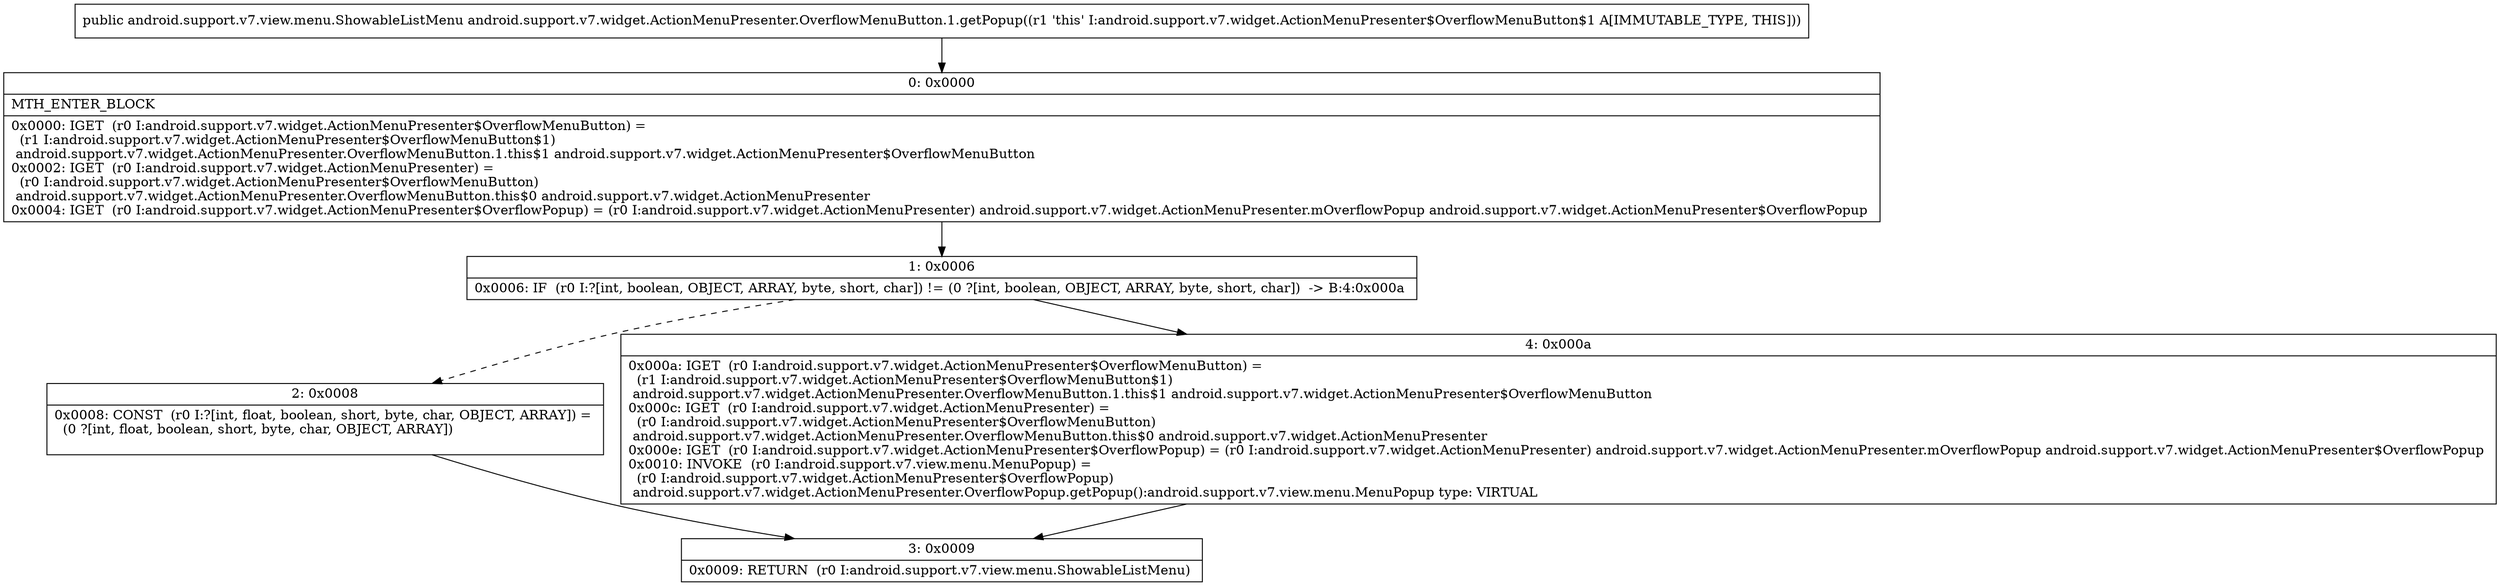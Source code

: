 digraph "CFG forandroid.support.v7.widget.ActionMenuPresenter.OverflowMenuButton.1.getPopup()Landroid\/support\/v7\/view\/menu\/ShowableListMenu;" {
Node_0 [shape=record,label="{0\:\ 0x0000|MTH_ENTER_BLOCK\l|0x0000: IGET  (r0 I:android.support.v7.widget.ActionMenuPresenter$OverflowMenuButton) = \l  (r1 I:android.support.v7.widget.ActionMenuPresenter$OverflowMenuButton$1)\l android.support.v7.widget.ActionMenuPresenter.OverflowMenuButton.1.this$1 android.support.v7.widget.ActionMenuPresenter$OverflowMenuButton \l0x0002: IGET  (r0 I:android.support.v7.widget.ActionMenuPresenter) = \l  (r0 I:android.support.v7.widget.ActionMenuPresenter$OverflowMenuButton)\l android.support.v7.widget.ActionMenuPresenter.OverflowMenuButton.this$0 android.support.v7.widget.ActionMenuPresenter \l0x0004: IGET  (r0 I:android.support.v7.widget.ActionMenuPresenter$OverflowPopup) = (r0 I:android.support.v7.widget.ActionMenuPresenter) android.support.v7.widget.ActionMenuPresenter.mOverflowPopup android.support.v7.widget.ActionMenuPresenter$OverflowPopup \l}"];
Node_1 [shape=record,label="{1\:\ 0x0006|0x0006: IF  (r0 I:?[int, boolean, OBJECT, ARRAY, byte, short, char]) != (0 ?[int, boolean, OBJECT, ARRAY, byte, short, char])  \-\> B:4:0x000a \l}"];
Node_2 [shape=record,label="{2\:\ 0x0008|0x0008: CONST  (r0 I:?[int, float, boolean, short, byte, char, OBJECT, ARRAY]) = \l  (0 ?[int, float, boolean, short, byte, char, OBJECT, ARRAY])\l \l}"];
Node_3 [shape=record,label="{3\:\ 0x0009|0x0009: RETURN  (r0 I:android.support.v7.view.menu.ShowableListMenu) \l}"];
Node_4 [shape=record,label="{4\:\ 0x000a|0x000a: IGET  (r0 I:android.support.v7.widget.ActionMenuPresenter$OverflowMenuButton) = \l  (r1 I:android.support.v7.widget.ActionMenuPresenter$OverflowMenuButton$1)\l android.support.v7.widget.ActionMenuPresenter.OverflowMenuButton.1.this$1 android.support.v7.widget.ActionMenuPresenter$OverflowMenuButton \l0x000c: IGET  (r0 I:android.support.v7.widget.ActionMenuPresenter) = \l  (r0 I:android.support.v7.widget.ActionMenuPresenter$OverflowMenuButton)\l android.support.v7.widget.ActionMenuPresenter.OverflowMenuButton.this$0 android.support.v7.widget.ActionMenuPresenter \l0x000e: IGET  (r0 I:android.support.v7.widget.ActionMenuPresenter$OverflowPopup) = (r0 I:android.support.v7.widget.ActionMenuPresenter) android.support.v7.widget.ActionMenuPresenter.mOverflowPopup android.support.v7.widget.ActionMenuPresenter$OverflowPopup \l0x0010: INVOKE  (r0 I:android.support.v7.view.menu.MenuPopup) = \l  (r0 I:android.support.v7.widget.ActionMenuPresenter$OverflowPopup)\l android.support.v7.widget.ActionMenuPresenter.OverflowPopup.getPopup():android.support.v7.view.menu.MenuPopup type: VIRTUAL \l}"];
MethodNode[shape=record,label="{public android.support.v7.view.menu.ShowableListMenu android.support.v7.widget.ActionMenuPresenter.OverflowMenuButton.1.getPopup((r1 'this' I:android.support.v7.widget.ActionMenuPresenter$OverflowMenuButton$1 A[IMMUTABLE_TYPE, THIS])) }"];
MethodNode -> Node_0;
Node_0 -> Node_1;
Node_1 -> Node_2[style=dashed];
Node_1 -> Node_4;
Node_2 -> Node_3;
Node_4 -> Node_3;
}

